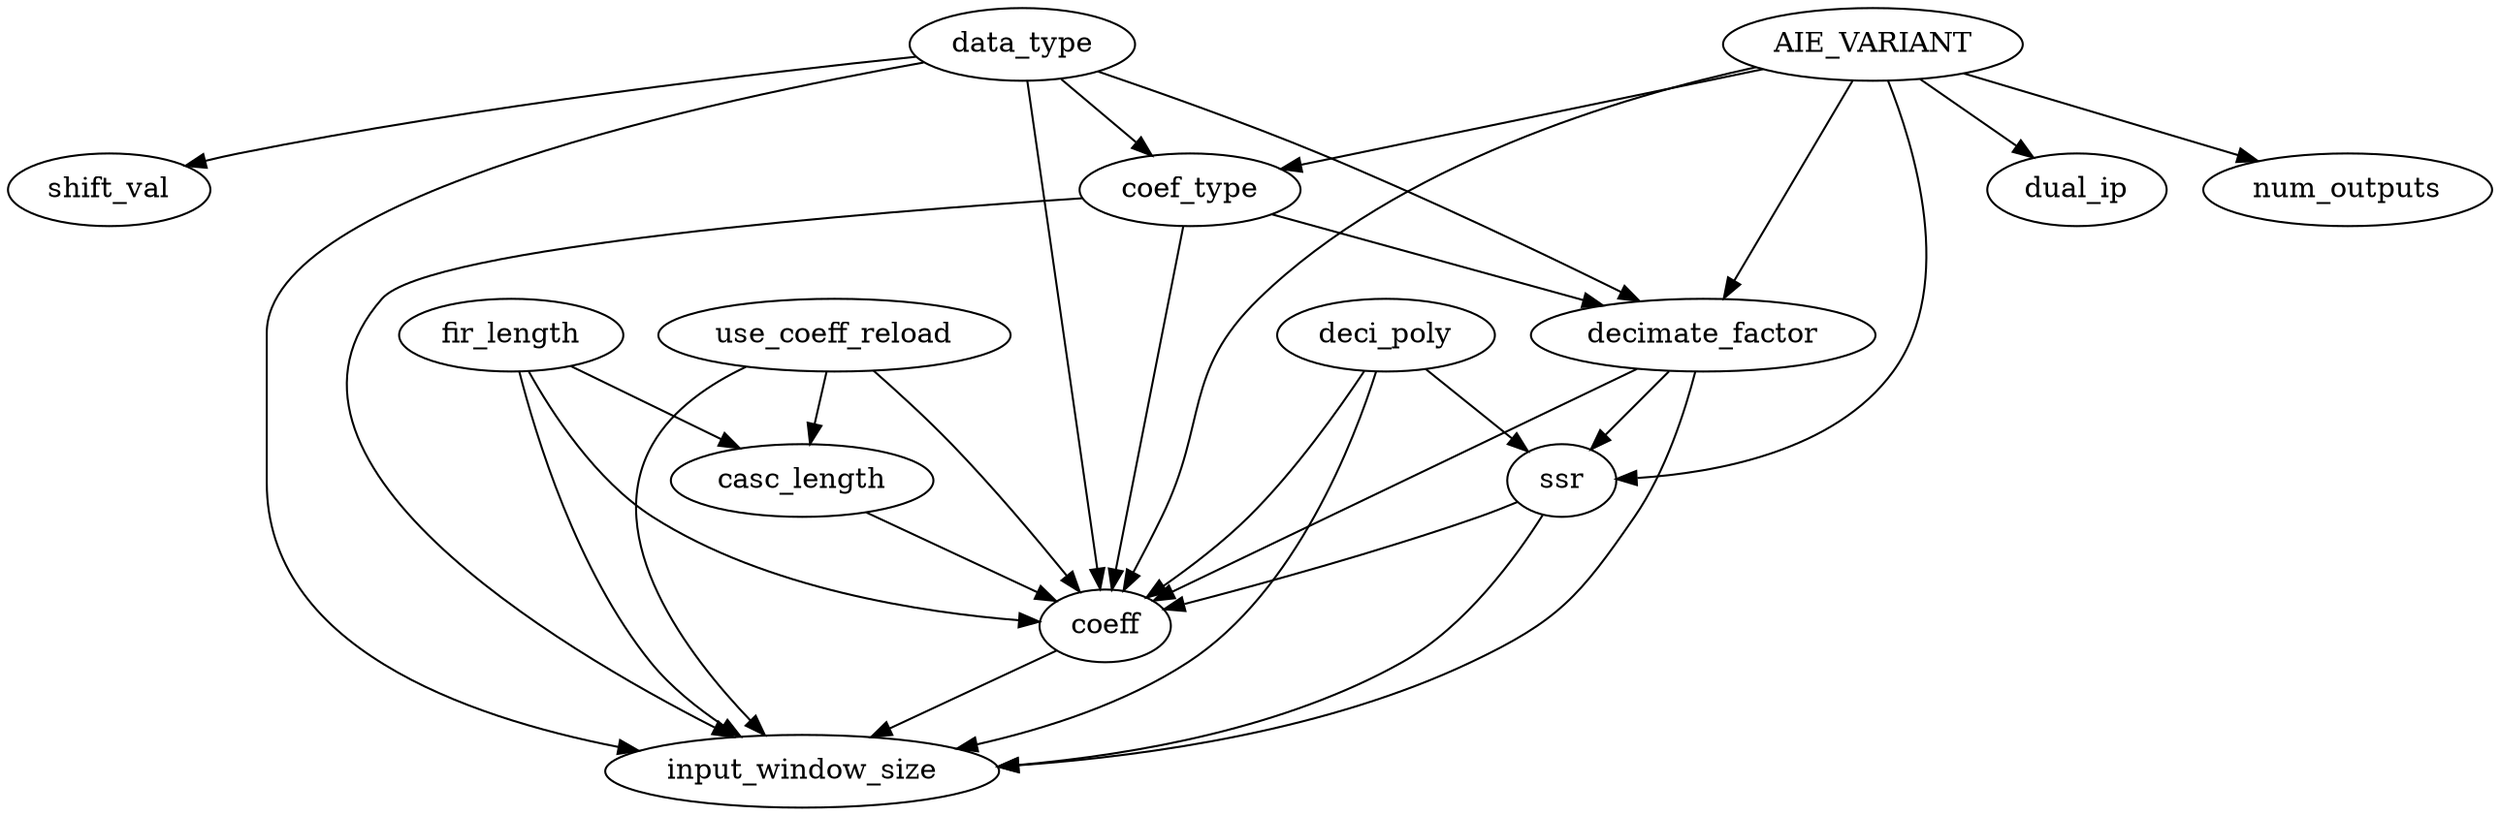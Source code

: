 digraph G {
decimate_factor -> ssr;
deci_poly -> ssr;
AIE_VARIANT -> ssr;
use_coeff_reload -> casc_length;
fir_length -> casc_length;
data_type -> shift_val;
AIE_VARIANT -> dual_ip;
data_type -> coef_type;
AIE_VARIANT -> coef_type;
AIE_VARIANT -> num_outputs;
use_coeff_reload -> coeff;
coef_type -> coeff;
fir_length -> coeff;
data_type -> coeff;
casc_length -> coeff;
decimate_factor -> coeff;
ssr -> coeff;
deci_poly -> coeff;
AIE_VARIANT -> coeff;
data_type -> decimate_factor;
coef_type -> decimate_factor;
AIE_VARIANT -> decimate_factor;
data_type -> input_window_size;
coef_type -> input_window_size;
use_coeff_reload -> input_window_size;
coeff -> input_window_size;
fir_length -> input_window_size;
decimate_factor -> input_window_size;
ssr -> input_window_size;
deci_poly -> input_window_size;
}
